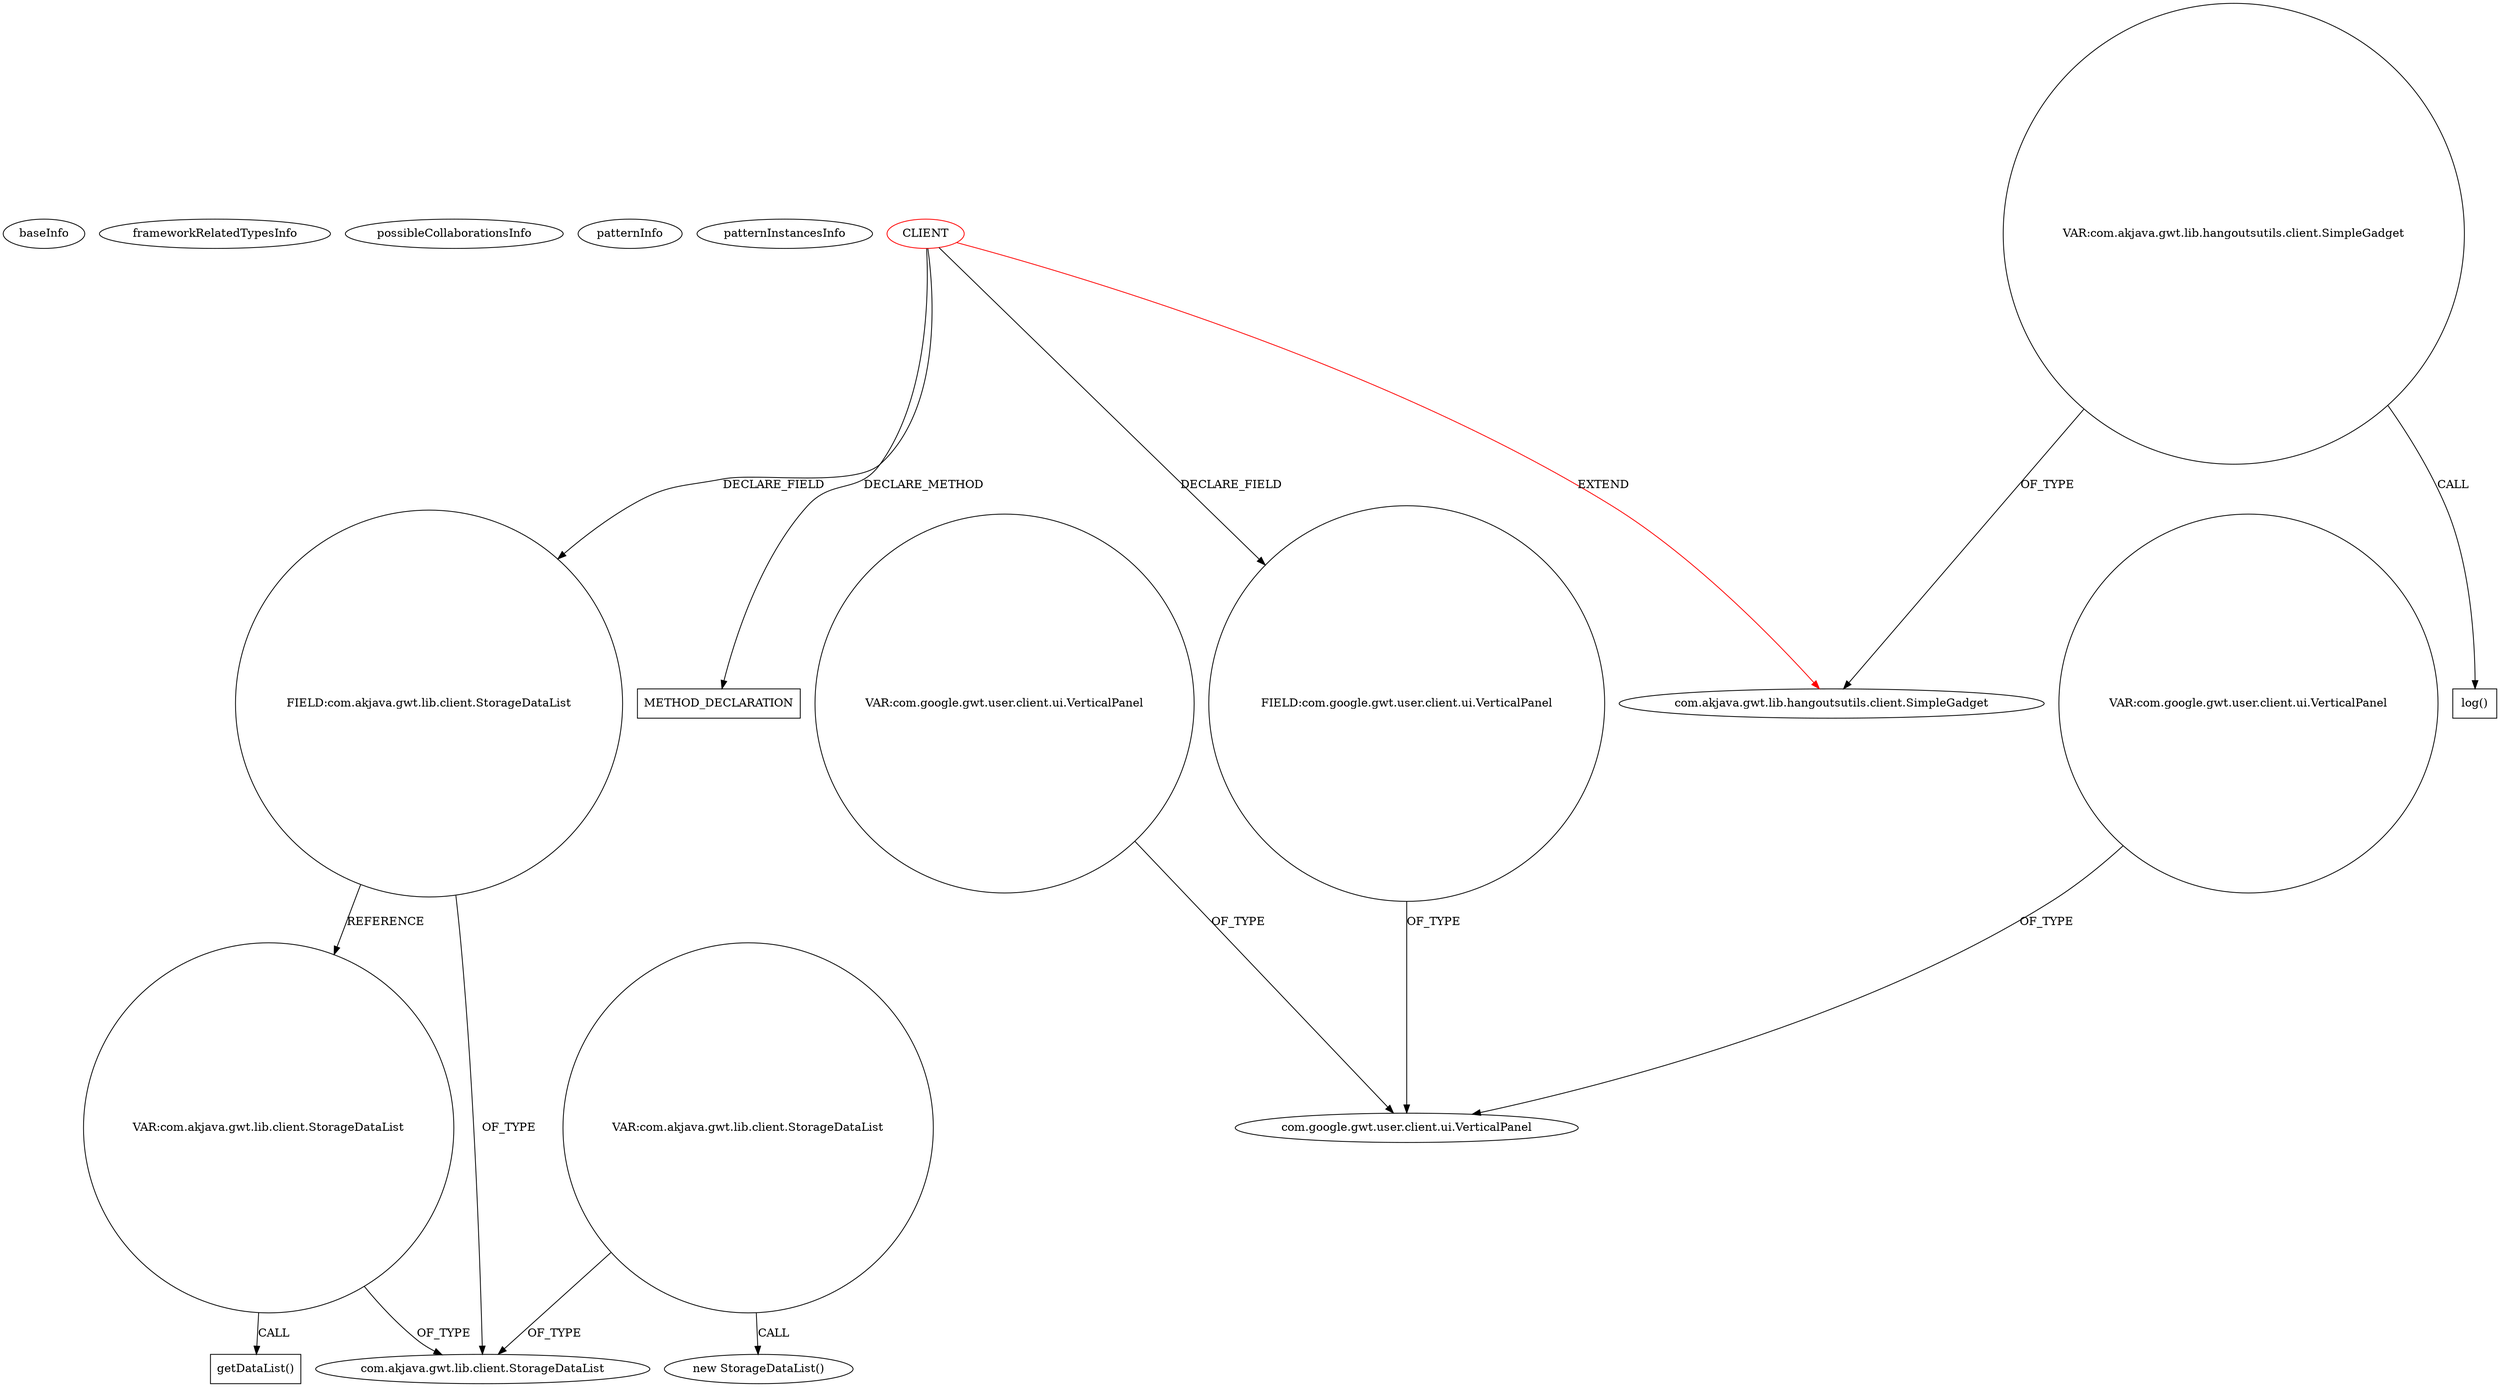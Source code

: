 digraph {
baseInfo[graphId=1406,category="pattern",isAnonymous=false,possibleRelation=false]
frameworkRelatedTypesInfo[0="com.akjava.gwt.lib.hangoutsutils.client.SimpleGadget"]
possibleCollaborationsInfo[]
patternInfo[frequency=2.0,patternRootClient=0]
patternInstancesInfo[0="akjava-GWT-Hangouts~/akjava-GWT-Hangouts/GWT-Hangouts-master/apps/sound-player/src/com/akjava/gwt/hangout/soundplayer/client/HangoutSoundPlayer.java~HangoutSoundPlayer~561",1="akjava-GWT-Hangouts~/akjava-GWT-Hangouts/GWT-Hangouts-master/apps/easyoverlay/src/com/akjava/gwt/hangout/easyoverlay/client/EasyOverlay.java~EasyOverlay~492"]
9[label="com.akjava.gwt.lib.client.StorageDataList",vertexType="FRAMEWORK_CLASS_TYPE",isFrameworkType=false]
335[label="VAR:com.akjava.gwt.lib.client.StorageDataList",vertexType="VARIABLE_EXPRESION",isFrameworkType=false,shape=circle]
336[label="getDataList()",vertexType="INSIDE_CALL",isFrameworkType=false,shape=box]
12[label="VAR:com.akjava.gwt.lib.client.StorageDataList",vertexType="VARIABLE_EXPRESION",isFrameworkType=false,shape=circle]
11[label="new StorageDataList()",vertexType="CONSTRUCTOR_CALL",isFrameworkType=false]
8[label="FIELD:com.akjava.gwt.lib.client.StorageDataList",vertexType="FIELD_DECLARATION",isFrameworkType=false,shape=circle]
0[label="CLIENT",vertexType="ROOT_CLIENT_CLASS_DECLARATION",isFrameworkType=false,color=red]
1[label="com.akjava.gwt.lib.hangoutsutils.client.SimpleGadget",vertexType="FRAMEWORK_CLASS_TYPE",isFrameworkType=false]
45[label="VAR:com.akjava.gwt.lib.hangoutsutils.client.SimpleGadget",vertexType="VARIABLE_EXPRESION",isFrameworkType=false,shape=circle]
46[label="log()",vertexType="INSIDE_CALL",isFrameworkType=false,shape=box]
4[label="FIELD:com.google.gwt.user.client.ui.VerticalPanel",vertexType="FIELD_DECLARATION",isFrameworkType=false,shape=circle]
351[label="METHOD_DECLARATION",vertexType="CLIENT_METHOD_DECLARATION",isFrameworkType=false,shape=box]
3[label="com.google.gwt.user.client.ui.VerticalPanel",vertexType="FRAMEWORK_CLASS_TYPE",isFrameworkType=false]
63[label="VAR:com.google.gwt.user.client.ui.VerticalPanel",vertexType="VARIABLE_EXPRESION",isFrameworkType=false,shape=circle]
267[label="VAR:com.google.gwt.user.client.ui.VerticalPanel",vertexType="VARIABLE_EXPRESION",isFrameworkType=false,shape=circle]
8->9[label="OF_TYPE"]
335->336[label="CALL"]
0->8[label="DECLARE_FIELD"]
0->351[label="DECLARE_METHOD"]
267->3[label="OF_TYPE"]
45->1[label="OF_TYPE"]
4->3[label="OF_TYPE"]
12->9[label="OF_TYPE"]
12->11[label="CALL"]
45->46[label="CALL"]
335->9[label="OF_TYPE"]
0->1[label="EXTEND",color=red]
63->3[label="OF_TYPE"]
0->4[label="DECLARE_FIELD"]
8->335[label="REFERENCE"]
}
